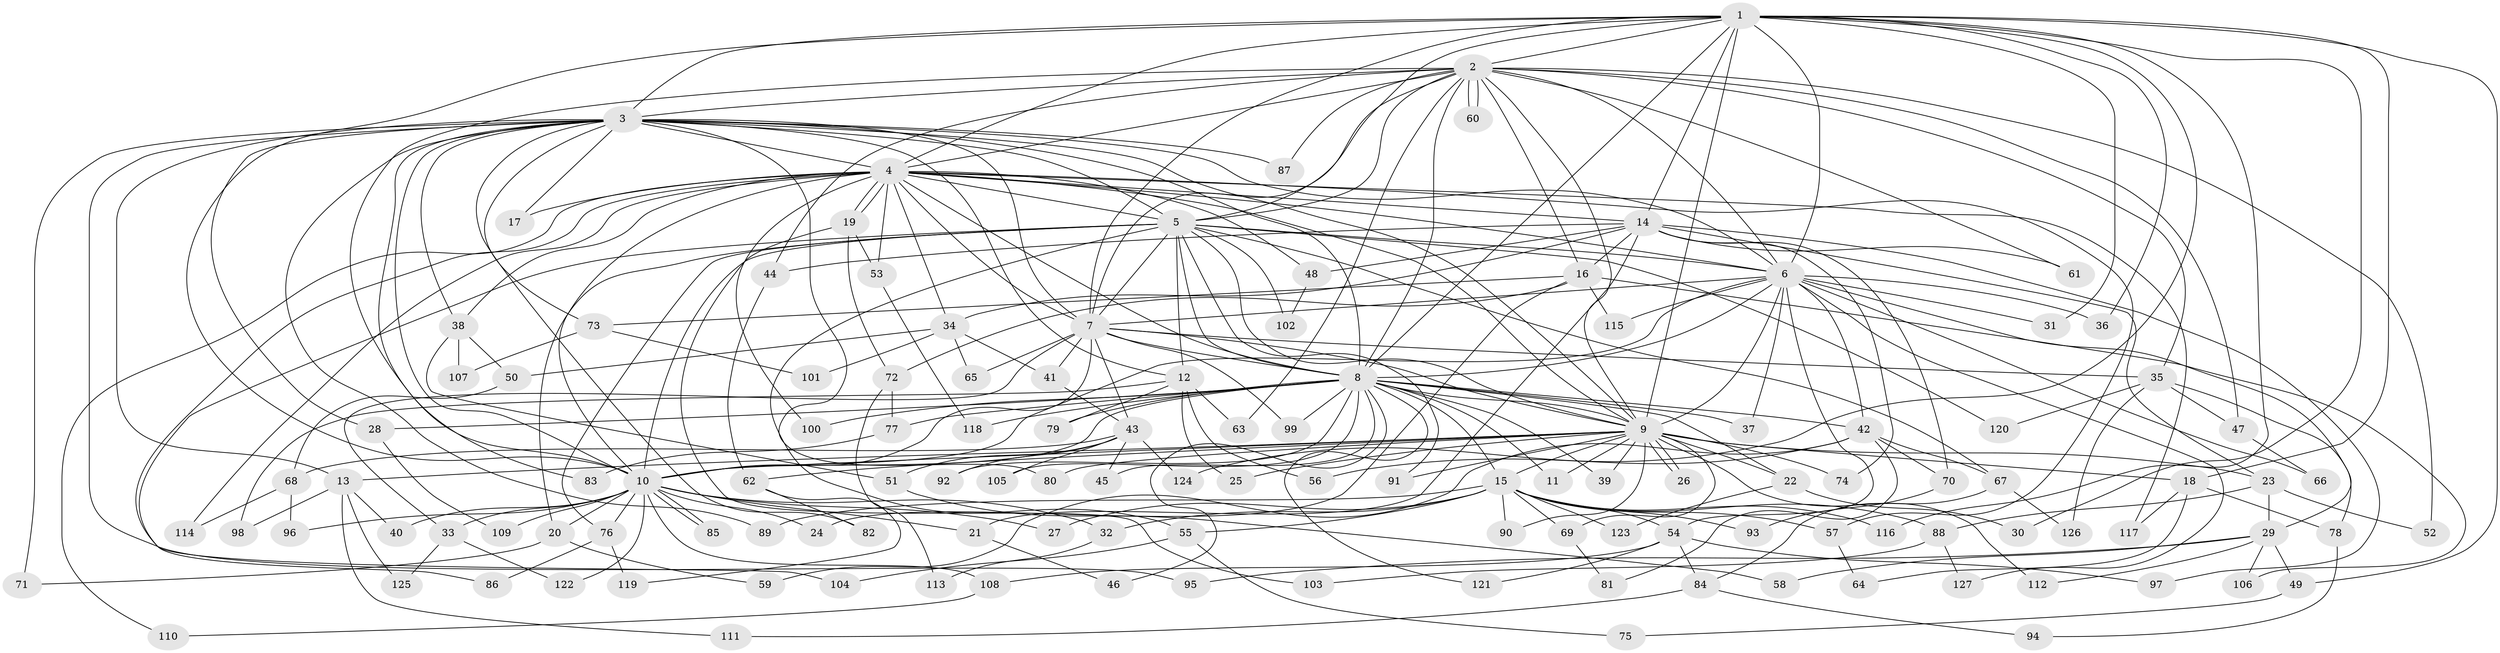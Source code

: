 // Generated by graph-tools (version 1.1) at 2025/43/03/09/25 04:43:53]
// undirected, 127 vertices, 279 edges
graph export_dot {
graph [start="1"]
  node [color=gray90,style=filled];
  1;
  2;
  3;
  4;
  5;
  6;
  7;
  8;
  9;
  10;
  11;
  12;
  13;
  14;
  15;
  16;
  17;
  18;
  19;
  20;
  21;
  22;
  23;
  24;
  25;
  26;
  27;
  28;
  29;
  30;
  31;
  32;
  33;
  34;
  35;
  36;
  37;
  38;
  39;
  40;
  41;
  42;
  43;
  44;
  45;
  46;
  47;
  48;
  49;
  50;
  51;
  52;
  53;
  54;
  55;
  56;
  57;
  58;
  59;
  60;
  61;
  62;
  63;
  64;
  65;
  66;
  67;
  68;
  69;
  70;
  71;
  72;
  73;
  74;
  75;
  76;
  77;
  78;
  79;
  80;
  81;
  82;
  83;
  84;
  85;
  86;
  87;
  88;
  89;
  90;
  91;
  92;
  93;
  94;
  95;
  96;
  97;
  98;
  99;
  100;
  101;
  102;
  103;
  104;
  105;
  106;
  107;
  108;
  109;
  110;
  111;
  112;
  113;
  114;
  115;
  116;
  117;
  118;
  119;
  120;
  121;
  122;
  123;
  124;
  125;
  126;
  127;
  1 -- 2;
  1 -- 3;
  1 -- 4;
  1 -- 5;
  1 -- 6;
  1 -- 7;
  1 -- 8;
  1 -- 9;
  1 -- 10;
  1 -- 14;
  1 -- 18;
  1 -- 30;
  1 -- 31;
  1 -- 36;
  1 -- 49;
  1 -- 116;
  1 -- 124;
  2 -- 3;
  2 -- 4;
  2 -- 5;
  2 -- 6;
  2 -- 7;
  2 -- 8;
  2 -- 9;
  2 -- 10;
  2 -- 16;
  2 -- 35;
  2 -- 44;
  2 -- 47;
  2 -- 52;
  2 -- 60;
  2 -- 60;
  2 -- 61;
  2 -- 63;
  2 -- 87;
  3 -- 4;
  3 -- 5;
  3 -- 6;
  3 -- 7;
  3 -- 8;
  3 -- 9;
  3 -- 10;
  3 -- 12;
  3 -- 13;
  3 -- 17;
  3 -- 28;
  3 -- 38;
  3 -- 71;
  3 -- 73;
  3 -- 80;
  3 -- 82;
  3 -- 83;
  3 -- 87;
  3 -- 89;
  3 -- 95;
  4 -- 5;
  4 -- 6;
  4 -- 7;
  4 -- 8;
  4 -- 9;
  4 -- 10;
  4 -- 14;
  4 -- 17;
  4 -- 19;
  4 -- 19;
  4 -- 34;
  4 -- 38;
  4 -- 48;
  4 -- 53;
  4 -- 57;
  4 -- 100;
  4 -- 104;
  4 -- 110;
  4 -- 114;
  4 -- 117;
  5 -- 6;
  5 -- 7;
  5 -- 8;
  5 -- 9;
  5 -- 10;
  5 -- 12;
  5 -- 20;
  5 -- 55;
  5 -- 67;
  5 -- 76;
  5 -- 86;
  5 -- 91;
  5 -- 102;
  5 -- 120;
  6 -- 7;
  6 -- 8;
  6 -- 9;
  6 -- 10;
  6 -- 29;
  6 -- 31;
  6 -- 36;
  6 -- 37;
  6 -- 42;
  6 -- 54;
  6 -- 66;
  6 -- 115;
  6 -- 127;
  7 -- 8;
  7 -- 9;
  7 -- 10;
  7 -- 33;
  7 -- 35;
  7 -- 41;
  7 -- 43;
  7 -- 65;
  7 -- 99;
  8 -- 9;
  8 -- 10;
  8 -- 11;
  8 -- 15;
  8 -- 22;
  8 -- 28;
  8 -- 37;
  8 -- 39;
  8 -- 42;
  8 -- 45;
  8 -- 46;
  8 -- 77;
  8 -- 79;
  8 -- 92;
  8 -- 99;
  8 -- 100;
  8 -- 105;
  8 -- 118;
  8 -- 121;
  9 -- 10;
  9 -- 11;
  9 -- 13;
  9 -- 15;
  9 -- 18;
  9 -- 22;
  9 -- 23;
  9 -- 25;
  9 -- 26;
  9 -- 26;
  9 -- 39;
  9 -- 62;
  9 -- 69;
  9 -- 74;
  9 -- 80;
  9 -- 90;
  9 -- 91;
  9 -- 112;
  10 -- 20;
  10 -- 21;
  10 -- 24;
  10 -- 27;
  10 -- 32;
  10 -- 33;
  10 -- 40;
  10 -- 76;
  10 -- 85;
  10 -- 85;
  10 -- 96;
  10 -- 108;
  10 -- 109;
  10 -- 122;
  12 -- 25;
  12 -- 56;
  12 -- 63;
  12 -- 79;
  12 -- 98;
  13 -- 40;
  13 -- 98;
  13 -- 111;
  13 -- 125;
  14 -- 16;
  14 -- 21;
  14 -- 23;
  14 -- 34;
  14 -- 44;
  14 -- 48;
  14 -- 61;
  14 -- 70;
  14 -- 74;
  14 -- 97;
  15 -- 27;
  15 -- 32;
  15 -- 54;
  15 -- 55;
  15 -- 57;
  15 -- 69;
  15 -- 88;
  15 -- 89;
  15 -- 90;
  15 -- 93;
  15 -- 116;
  15 -- 123;
  16 -- 24;
  16 -- 72;
  16 -- 73;
  16 -- 106;
  16 -- 115;
  18 -- 64;
  18 -- 78;
  18 -- 117;
  19 -- 53;
  19 -- 72;
  19 -- 103;
  20 -- 59;
  20 -- 71;
  21 -- 46;
  22 -- 30;
  22 -- 123;
  23 -- 29;
  23 -- 52;
  23 -- 88;
  28 -- 109;
  29 -- 49;
  29 -- 58;
  29 -- 95;
  29 -- 106;
  29 -- 112;
  32 -- 113;
  33 -- 122;
  33 -- 125;
  34 -- 41;
  34 -- 50;
  34 -- 65;
  34 -- 101;
  35 -- 47;
  35 -- 78;
  35 -- 120;
  35 -- 126;
  38 -- 50;
  38 -- 51;
  38 -- 107;
  41 -- 43;
  42 -- 56;
  42 -- 59;
  42 -- 67;
  42 -- 70;
  42 -- 81;
  43 -- 45;
  43 -- 51;
  43 -- 68;
  43 -- 92;
  43 -- 105;
  43 -- 124;
  44 -- 62;
  47 -- 66;
  48 -- 102;
  49 -- 75;
  50 -- 68;
  51 -- 58;
  53 -- 118;
  54 -- 84;
  54 -- 97;
  54 -- 108;
  54 -- 121;
  55 -- 75;
  55 -- 104;
  57 -- 64;
  62 -- 82;
  62 -- 119;
  67 -- 84;
  67 -- 126;
  68 -- 96;
  68 -- 114;
  69 -- 81;
  70 -- 93;
  72 -- 77;
  72 -- 113;
  73 -- 101;
  73 -- 107;
  76 -- 86;
  76 -- 119;
  77 -- 83;
  78 -- 94;
  84 -- 94;
  84 -- 111;
  88 -- 103;
  88 -- 127;
  108 -- 110;
}
